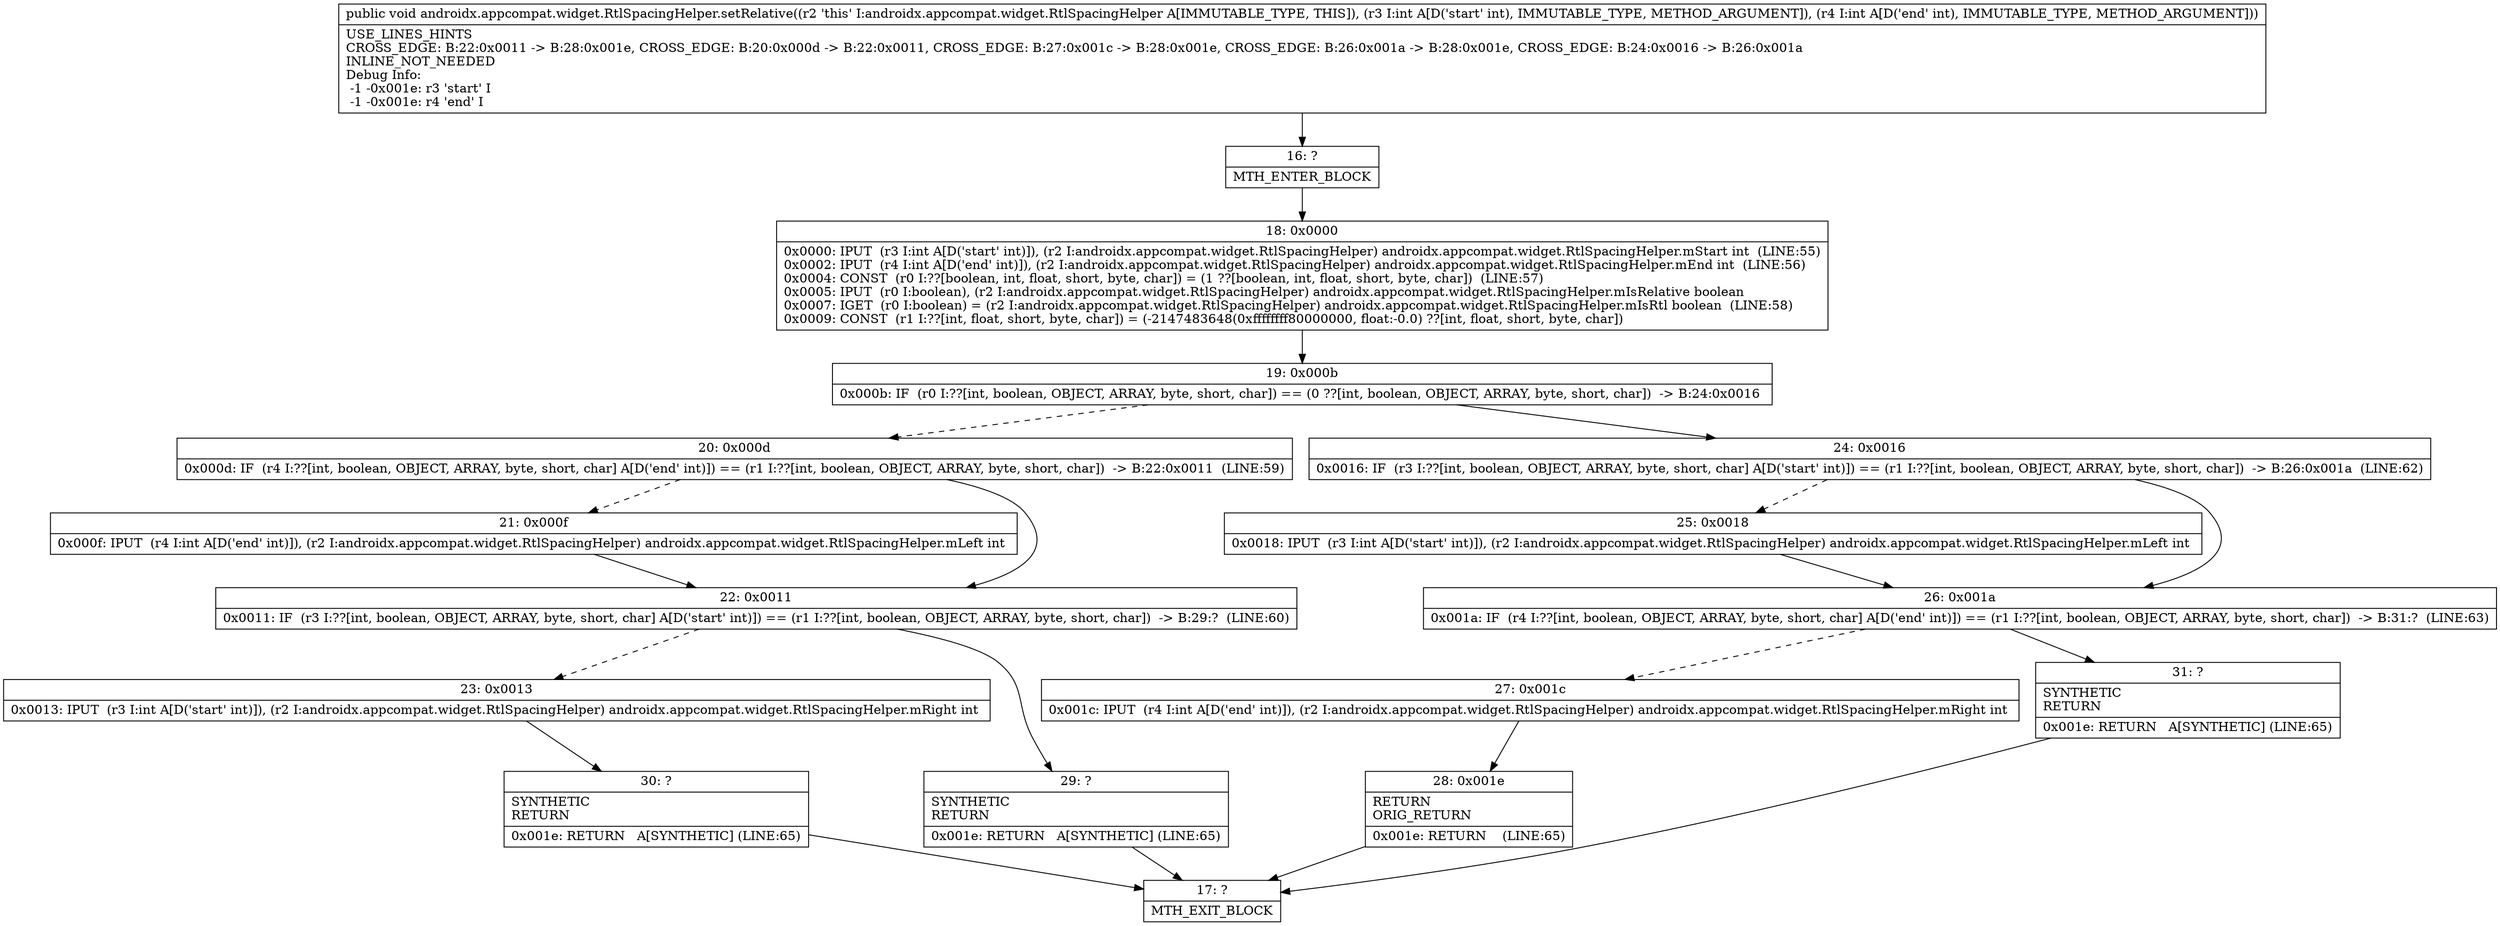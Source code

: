 digraph "CFG forandroidx.appcompat.widget.RtlSpacingHelper.setRelative(II)V" {
Node_16 [shape=record,label="{16\:\ ?|MTH_ENTER_BLOCK\l}"];
Node_18 [shape=record,label="{18\:\ 0x0000|0x0000: IPUT  (r3 I:int A[D('start' int)]), (r2 I:androidx.appcompat.widget.RtlSpacingHelper) androidx.appcompat.widget.RtlSpacingHelper.mStart int  (LINE:55)\l0x0002: IPUT  (r4 I:int A[D('end' int)]), (r2 I:androidx.appcompat.widget.RtlSpacingHelper) androidx.appcompat.widget.RtlSpacingHelper.mEnd int  (LINE:56)\l0x0004: CONST  (r0 I:??[boolean, int, float, short, byte, char]) = (1 ??[boolean, int, float, short, byte, char])  (LINE:57)\l0x0005: IPUT  (r0 I:boolean), (r2 I:androidx.appcompat.widget.RtlSpacingHelper) androidx.appcompat.widget.RtlSpacingHelper.mIsRelative boolean \l0x0007: IGET  (r0 I:boolean) = (r2 I:androidx.appcompat.widget.RtlSpacingHelper) androidx.appcompat.widget.RtlSpacingHelper.mIsRtl boolean  (LINE:58)\l0x0009: CONST  (r1 I:??[int, float, short, byte, char]) = (\-2147483648(0xffffffff80000000, float:\-0.0) ??[int, float, short, byte, char]) \l}"];
Node_19 [shape=record,label="{19\:\ 0x000b|0x000b: IF  (r0 I:??[int, boolean, OBJECT, ARRAY, byte, short, char]) == (0 ??[int, boolean, OBJECT, ARRAY, byte, short, char])  \-\> B:24:0x0016 \l}"];
Node_20 [shape=record,label="{20\:\ 0x000d|0x000d: IF  (r4 I:??[int, boolean, OBJECT, ARRAY, byte, short, char] A[D('end' int)]) == (r1 I:??[int, boolean, OBJECT, ARRAY, byte, short, char])  \-\> B:22:0x0011  (LINE:59)\l}"];
Node_21 [shape=record,label="{21\:\ 0x000f|0x000f: IPUT  (r4 I:int A[D('end' int)]), (r2 I:androidx.appcompat.widget.RtlSpacingHelper) androidx.appcompat.widget.RtlSpacingHelper.mLeft int \l}"];
Node_22 [shape=record,label="{22\:\ 0x0011|0x0011: IF  (r3 I:??[int, boolean, OBJECT, ARRAY, byte, short, char] A[D('start' int)]) == (r1 I:??[int, boolean, OBJECT, ARRAY, byte, short, char])  \-\> B:29:?  (LINE:60)\l}"];
Node_23 [shape=record,label="{23\:\ 0x0013|0x0013: IPUT  (r3 I:int A[D('start' int)]), (r2 I:androidx.appcompat.widget.RtlSpacingHelper) androidx.appcompat.widget.RtlSpacingHelper.mRight int \l}"];
Node_30 [shape=record,label="{30\:\ ?|SYNTHETIC\lRETURN\l|0x001e: RETURN   A[SYNTHETIC] (LINE:65)\l}"];
Node_17 [shape=record,label="{17\:\ ?|MTH_EXIT_BLOCK\l}"];
Node_29 [shape=record,label="{29\:\ ?|SYNTHETIC\lRETURN\l|0x001e: RETURN   A[SYNTHETIC] (LINE:65)\l}"];
Node_24 [shape=record,label="{24\:\ 0x0016|0x0016: IF  (r3 I:??[int, boolean, OBJECT, ARRAY, byte, short, char] A[D('start' int)]) == (r1 I:??[int, boolean, OBJECT, ARRAY, byte, short, char])  \-\> B:26:0x001a  (LINE:62)\l}"];
Node_25 [shape=record,label="{25\:\ 0x0018|0x0018: IPUT  (r3 I:int A[D('start' int)]), (r2 I:androidx.appcompat.widget.RtlSpacingHelper) androidx.appcompat.widget.RtlSpacingHelper.mLeft int \l}"];
Node_26 [shape=record,label="{26\:\ 0x001a|0x001a: IF  (r4 I:??[int, boolean, OBJECT, ARRAY, byte, short, char] A[D('end' int)]) == (r1 I:??[int, boolean, OBJECT, ARRAY, byte, short, char])  \-\> B:31:?  (LINE:63)\l}"];
Node_27 [shape=record,label="{27\:\ 0x001c|0x001c: IPUT  (r4 I:int A[D('end' int)]), (r2 I:androidx.appcompat.widget.RtlSpacingHelper) androidx.appcompat.widget.RtlSpacingHelper.mRight int \l}"];
Node_28 [shape=record,label="{28\:\ 0x001e|RETURN\lORIG_RETURN\l|0x001e: RETURN    (LINE:65)\l}"];
Node_31 [shape=record,label="{31\:\ ?|SYNTHETIC\lRETURN\l|0x001e: RETURN   A[SYNTHETIC] (LINE:65)\l}"];
MethodNode[shape=record,label="{public void androidx.appcompat.widget.RtlSpacingHelper.setRelative((r2 'this' I:androidx.appcompat.widget.RtlSpacingHelper A[IMMUTABLE_TYPE, THIS]), (r3 I:int A[D('start' int), IMMUTABLE_TYPE, METHOD_ARGUMENT]), (r4 I:int A[D('end' int), IMMUTABLE_TYPE, METHOD_ARGUMENT]))  | USE_LINES_HINTS\lCROSS_EDGE: B:22:0x0011 \-\> B:28:0x001e, CROSS_EDGE: B:20:0x000d \-\> B:22:0x0011, CROSS_EDGE: B:27:0x001c \-\> B:28:0x001e, CROSS_EDGE: B:26:0x001a \-\> B:28:0x001e, CROSS_EDGE: B:24:0x0016 \-\> B:26:0x001a\lINLINE_NOT_NEEDED\lDebug Info:\l  \-1 \-0x001e: r3 'start' I\l  \-1 \-0x001e: r4 'end' I\l}"];
MethodNode -> Node_16;Node_16 -> Node_18;
Node_18 -> Node_19;
Node_19 -> Node_20[style=dashed];
Node_19 -> Node_24;
Node_20 -> Node_21[style=dashed];
Node_20 -> Node_22;
Node_21 -> Node_22;
Node_22 -> Node_23[style=dashed];
Node_22 -> Node_29;
Node_23 -> Node_30;
Node_30 -> Node_17;
Node_29 -> Node_17;
Node_24 -> Node_25[style=dashed];
Node_24 -> Node_26;
Node_25 -> Node_26;
Node_26 -> Node_27[style=dashed];
Node_26 -> Node_31;
Node_27 -> Node_28;
Node_28 -> Node_17;
Node_31 -> Node_17;
}

